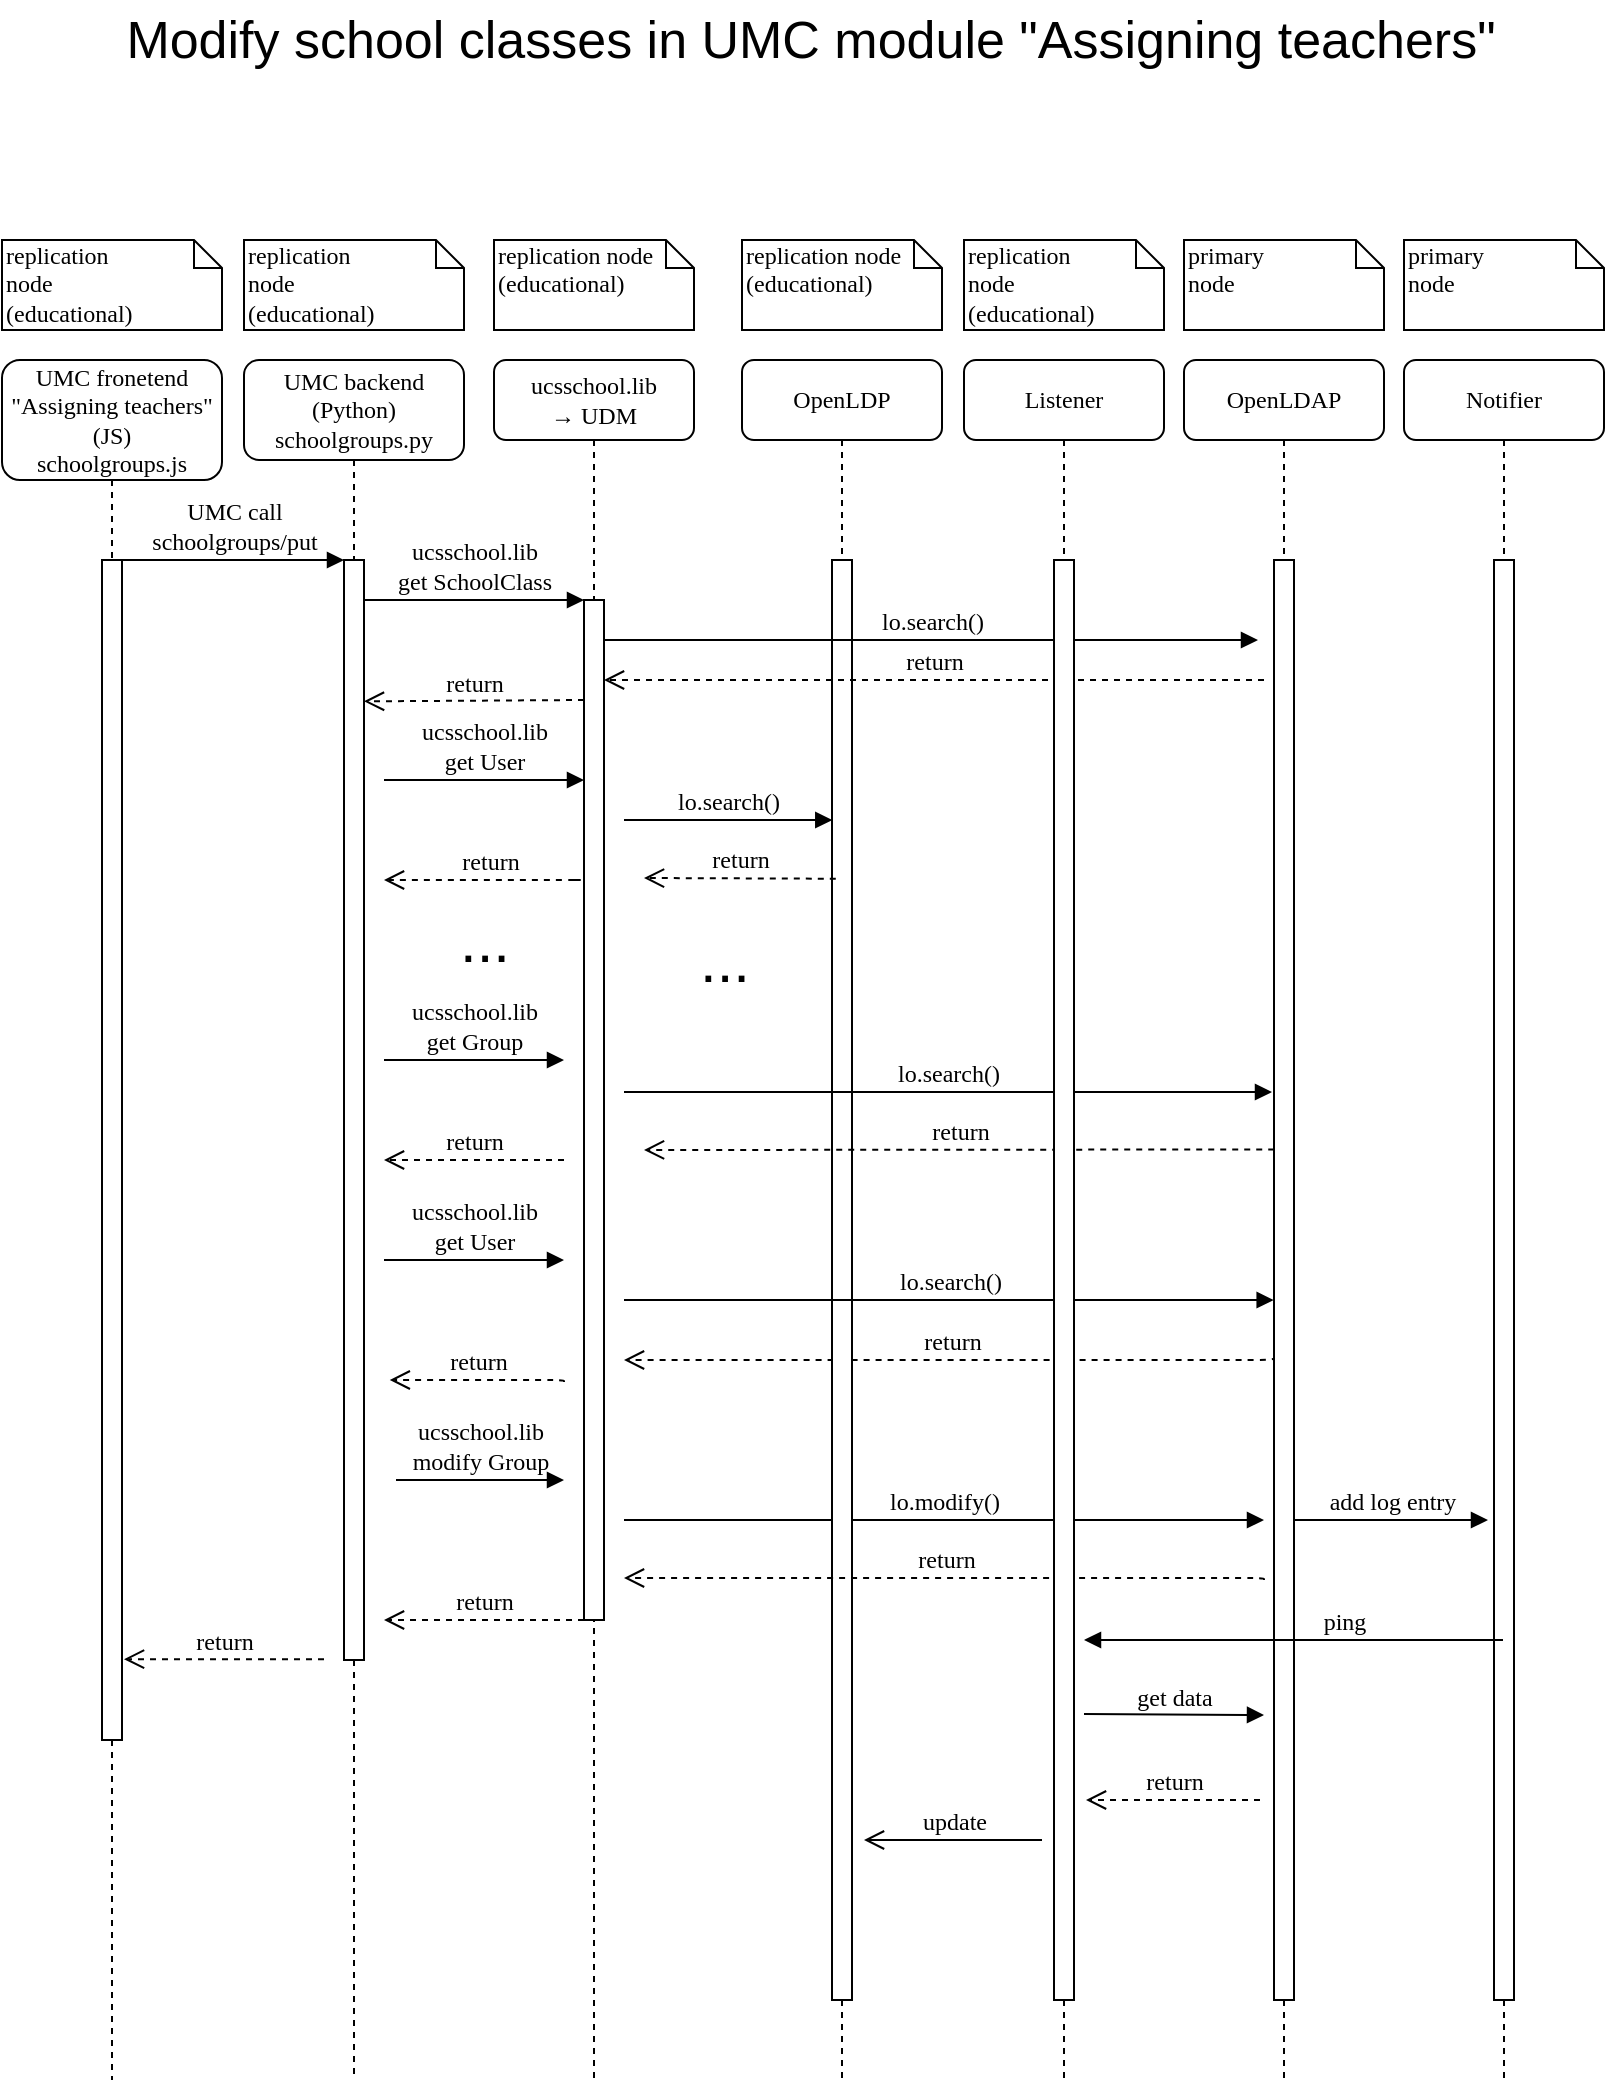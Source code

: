 <mxfile version="18.0.1" type="device"><diagram name="Page-1" id="13e1069c-82ec-6db2-03f1-153e76fe0fe0"><mxGraphModel dx="1296" dy="1419" grid="1" gridSize="10" guides="1" tooltips="1" connect="1" arrows="1" fold="1" page="1" pageScale="1" pageWidth="827" pageHeight="1169" background="none" math="0" shadow="0"><root><mxCell id="0"/><mxCell id="1" parent="0"/><mxCell id="7baba1c4bc27f4b0-2" value="UMC backend (Python) schoolgroups.py" style="shape=umlLifeline;perimeter=lifelinePerimeter;whiteSpace=wrap;html=1;container=1;collapsible=0;recursiveResize=0;outlineConnect=0;rounded=1;shadow=0;comic=0;labelBackgroundColor=none;strokeWidth=1;fontFamily=Verdana;fontSize=12;align=center;size=50;" parent="1" vertex="1"><mxGeometry x="130" y="220" width="110" height="860" as="geometry"/></mxCell><mxCell id="7baba1c4bc27f4b0-10" value="" style="html=1;points=[];perimeter=orthogonalPerimeter;rounded=0;shadow=0;comic=0;labelBackgroundColor=none;strokeWidth=1;fontFamily=Verdana;fontSize=12;align=center;" parent="7baba1c4bc27f4b0-2" vertex="1"><mxGeometry x="50" y="100" width="10" height="550" as="geometry"/></mxCell><mxCell id="XR3TEOCSKrYN61xbRxGi-11" value="return" style="html=1;verticalAlign=bottom;endArrow=open;dashed=1;endSize=8;labelBackgroundColor=none;fontFamily=Verdana;fontSize=12;edgeStyle=elbowEdgeStyle;elbow=vertical;" parent="7baba1c4bc27f4b0-2" edge="1"><mxGeometry relative="1" as="geometry"><mxPoint x="72.89" y="510.54" as="targetPoint"/><Array as="points"><mxPoint x="130" y="510"/><mxPoint x="220" y="530"/><mxPoint x="149.89" y="639.54"/><mxPoint x="229.89" y="410.54"/></Array><mxPoint x="160" y="511" as="sourcePoint"/></mxGeometry></mxCell><mxCell id="XR3TEOCSKrYN61xbRxGi-33" value="return" style="html=1;verticalAlign=bottom;endArrow=open;dashed=1;endSize=8;labelBackgroundColor=none;fontFamily=Verdana;fontSize=12;edgeStyle=elbowEdgeStyle;elbow=vertical;" parent="7baba1c4bc27f4b0-2" edge="1"><mxGeometry x="0.002" relative="1" as="geometry"><mxPoint x="70" y="630" as="targetPoint"/><Array as="points"><mxPoint x="125" y="630"/><mxPoint x="-135" y="460"/><mxPoint x="-105" y="420"/><mxPoint x="-85" y="410"/><mxPoint x="-76" y="490"/><mxPoint x="-86" y="619"/><mxPoint x="-6" y="390"/></Array><mxPoint x="170" y="630" as="sourcePoint"/><mxPoint as="offset"/></mxGeometry></mxCell><mxCell id="7baba1c4bc27f4b0-3" value="ucsschool.lib&lt;br&gt;→ UDM" style="shape=umlLifeline;perimeter=lifelinePerimeter;whiteSpace=wrap;html=1;container=1;collapsible=0;recursiveResize=0;outlineConnect=0;rounded=1;shadow=0;comic=0;labelBackgroundColor=none;strokeWidth=1;fontFamily=Verdana;fontSize=12;align=center;size=40;" parent="1" vertex="1"><mxGeometry x="255" y="220" width="100" height="860" as="geometry"/></mxCell><mxCell id="7baba1c4bc27f4b0-13" value="" style="html=1;points=[];perimeter=orthogonalPerimeter;rounded=0;shadow=0;comic=0;labelBackgroundColor=none;strokeWidth=1;fontFamily=Verdana;fontSize=12;align=center;" parent="7baba1c4bc27f4b0-3" vertex="1"><mxGeometry x="45" y="120" width="10" height="510" as="geometry"/></mxCell><mxCell id="bNEd93konDF89wfGVG_x-20" value="ucsschool.lib&lt;br&gt;get User" style="html=1;verticalAlign=bottom;endArrow=block;labelBackgroundColor=none;fontFamily=Verdana;fontSize=12;edgeStyle=elbowEdgeStyle;elbow=vertical;" parent="7baba1c4bc27f4b0-3" edge="1"><mxGeometry x="-0.002" relative="1" as="geometry"><mxPoint x="-55" y="210" as="sourcePoint"/><mxPoint x="45" y="210" as="targetPoint"/><mxPoint as="offset"/></mxGeometry></mxCell><mxCell id="XR3TEOCSKrYN61xbRxGi-6" value="return" style="html=1;verticalAlign=bottom;endArrow=open;dashed=1;endSize=8;labelBackgroundColor=none;fontFamily=Verdana;fontSize=12;edgeStyle=elbowEdgeStyle;elbow=vertical;" parent="7baba1c4bc27f4b0-3" edge="1"><mxGeometry x="0.002" relative="1" as="geometry"><mxPoint x="-55" y="400" as="targetPoint"/><Array as="points"><mxPoint x="15" y="400"/><mxPoint x="-15" y="450"/><mxPoint x="15" y="410"/><mxPoint x="35" y="400"/><mxPoint x="44" y="480"/><mxPoint x="34" y="609"/><mxPoint x="114" y="380"/></Array><mxPoint x="35" y="400" as="sourcePoint"/><mxPoint as="offset"/></mxGeometry></mxCell><mxCell id="XR3TEOCSKrYN61xbRxGi-12" value="ucsschool.lib&lt;br&gt;modify Group" style="html=1;verticalAlign=bottom;endArrow=block;labelBackgroundColor=none;fontFamily=Verdana;fontSize=12;edgeStyle=elbowEdgeStyle;elbow=vertical;exitX=1.282;exitY=0.698;exitDx=0;exitDy=0;exitPerimeter=0;" parent="7baba1c4bc27f4b0-3" edge="1"><mxGeometry x="-0.002" relative="1" as="geometry"><mxPoint x="-49.0" y="560" as="sourcePoint"/><mxPoint x="35" y="560" as="targetPoint"/><mxPoint as="offset"/></mxGeometry></mxCell><mxCell id="7baba1c4bc27f4b0-4" value="OpenLDP" style="shape=umlLifeline;perimeter=lifelinePerimeter;whiteSpace=wrap;html=1;container=1;collapsible=0;recursiveResize=0;outlineConnect=0;rounded=1;shadow=0;comic=0;labelBackgroundColor=none;strokeWidth=1;fontFamily=Verdana;fontSize=12;align=center;size=40;" parent="1" vertex="1"><mxGeometry x="379" y="220" width="100" height="860" as="geometry"/></mxCell><mxCell id="bNEd93konDF89wfGVG_x-21" value="lo.search()" style="html=1;verticalAlign=bottom;endArrow=block;labelBackgroundColor=none;fontFamily=Verdana;fontSize=12;edgeStyle=elbowEdgeStyle;elbow=vertical;entryX=0.014;entryY=0.002;entryDx=0;entryDy=0;entryPerimeter=0;" parent="7baba1c4bc27f4b0-4" edge="1"><mxGeometry relative="1" as="geometry"><mxPoint x="-59" y="230" as="sourcePoint"/><Array as="points"><mxPoint x="-19" y="230"/><mxPoint x="-9" y="220"/><mxPoint x="-9" y="240"/><mxPoint x="-20" y="270"/></Array><mxPoint x="45.14" y="230.06" as="targetPoint"/></mxGeometry></mxCell><mxCell id="XR3TEOCSKrYN61xbRxGi-10" value="return" style="html=1;verticalAlign=bottom;endArrow=open;dashed=1;endSize=8;labelBackgroundColor=none;fontFamily=Verdana;fontSize=12;edgeStyle=elbowEdgeStyle;elbow=vertical;exitX=0.052;exitY=0.928;exitDx=0;exitDy=0;exitPerimeter=0;" parent="7baba1c4bc27f4b0-4" edge="1"><mxGeometry relative="1" as="geometry"><mxPoint x="-59" y="500" as="targetPoint"/><Array as="points"><mxPoint x="-19" y="500"/><mxPoint x="41.77" y="590.27"/><mxPoint x="120.93" y="879.44"/></Array><mxPoint x="266.52" y="497.84" as="sourcePoint"/></mxGeometry></mxCell><mxCell id="XR3TEOCSKrYN61xbRxGi-13" value="lo.modify()" style="html=1;verticalAlign=bottom;endArrow=block;labelBackgroundColor=none;fontFamily=Verdana;fontSize=12;edgeStyle=elbowEdgeStyle;elbow=vertical;exitX=1.018;exitY=0.74;exitDx=0;exitDy=0;exitPerimeter=0;" parent="7baba1c4bc27f4b0-4" edge="1"><mxGeometry relative="1" as="geometry"><mxPoint x="-59.0" y="580" as="sourcePoint"/><Array as="points"><mxPoint x="191" y="580"/><mxPoint x="191" y="590"/><mxPoint x="75.82" y="580.8"/></Array><mxPoint x="261" y="580" as="targetPoint"/></mxGeometry></mxCell><mxCell id="XR3TEOCSKrYN61xbRxGi-31" value="" style="html=1;points=[];perimeter=orthogonalPerimeter;rounded=0;shadow=0;comic=0;labelBackgroundColor=none;strokeWidth=1;fontFamily=Verdana;fontSize=12;align=center;" parent="7baba1c4bc27f4b0-4" vertex="1"><mxGeometry x="45" y="100" width="10" height="720" as="geometry"/></mxCell><mxCell id="7baba1c4bc27f4b0-5" value="&lt;span style=&quot;&quot;&gt;OpenLDAP&lt;/span&gt;" style="shape=umlLifeline;perimeter=lifelinePerimeter;whiteSpace=wrap;html=1;container=1;collapsible=0;recursiveResize=0;outlineConnect=0;rounded=1;shadow=0;comic=0;labelBackgroundColor=none;strokeWidth=1;fontFamily=Verdana;fontSize=12;align=center;" parent="1" vertex="1"><mxGeometry x="600" y="220" width="100" height="860" as="geometry"/></mxCell><mxCell id="XR3TEOCSKrYN61xbRxGi-14" value="" style="html=1;points=[];perimeter=orthogonalPerimeter;rounded=0;shadow=0;comic=0;labelBackgroundColor=none;strokeWidth=1;fontFamily=Verdana;fontSize=12;align=center;" parent="7baba1c4bc27f4b0-5" vertex="1"><mxGeometry x="45" y="100" width="10" height="720" as="geometry"/></mxCell><mxCell id="7baba1c4bc27f4b0-8" value="UMC fronetend &quot;Assigning teachers&quot; (JS)&lt;br&gt;schoolgroups.js" style="shape=umlLifeline;perimeter=lifelinePerimeter;whiteSpace=wrap;html=1;container=1;collapsible=0;recursiveResize=0;outlineConnect=0;rounded=1;shadow=0;comic=0;labelBackgroundColor=none;strokeWidth=1;fontFamily=Verdana;fontSize=12;align=center;size=60;" parent="1" vertex="1"><mxGeometry x="9" y="220" width="110" height="860" as="geometry"/></mxCell><mxCell id="7baba1c4bc27f4b0-9" value="" style="html=1;points=[];perimeter=orthogonalPerimeter;rounded=0;shadow=0;comic=0;labelBackgroundColor=none;strokeWidth=1;fontFamily=Verdana;fontSize=12;align=center;" parent="7baba1c4bc27f4b0-8" vertex="1"><mxGeometry x="50" y="100" width="10" height="590" as="geometry"/></mxCell><mxCell id="XR3TEOCSKrYN61xbRxGi-34" value="return" style="html=1;verticalAlign=bottom;endArrow=open;dashed=1;endSize=8;labelBackgroundColor=none;fontFamily=Verdana;fontSize=12;edgeStyle=elbowEdgeStyle;elbow=vertical;" parent="7baba1c4bc27f4b0-8" edge="1"><mxGeometry x="0.002" relative="1" as="geometry"><mxPoint x="61" y="649.58" as="targetPoint"/><Array as="points"><mxPoint x="101" y="649.58"/><mxPoint x="-274" y="259.58"/><mxPoint x="-244" y="219.58"/><mxPoint x="-224" y="209.58"/><mxPoint x="-215" y="289.58"/><mxPoint x="-225" y="418.58"/><mxPoint x="-145" y="189.58"/></Array><mxPoint x="161" y="649.58" as="sourcePoint"/><mxPoint as="offset"/></mxGeometry></mxCell><mxCell id="7baba1c4bc27f4b0-17" value="lo.search()" style="html=1;verticalAlign=bottom;endArrow=block;labelBackgroundColor=none;fontFamily=Verdana;fontSize=12;edgeStyle=elbowEdgeStyle;elbow=vertical;" parent="1" source="7baba1c4bc27f4b0-13" edge="1"><mxGeometry relative="1" as="geometry"><mxPoint x="379" y="360" as="sourcePoint"/><Array as="points"><mxPoint x="329" y="360"/></Array><mxPoint x="637" y="360" as="targetPoint"/></mxGeometry></mxCell><mxCell id="7baba1c4bc27f4b0-11" value="UMC call&lt;br&gt;schoolgroups/put" style="html=1;verticalAlign=bottom;endArrow=block;entryX=0;entryY=0;labelBackgroundColor=none;fontFamily=Verdana;fontSize=12;edgeStyle=elbowEdgeStyle;elbow=vertical;" parent="1" source="7baba1c4bc27f4b0-9" target="7baba1c4bc27f4b0-10" edge="1"><mxGeometry x="-0.003" relative="1" as="geometry"><mxPoint x="139" y="330" as="sourcePoint"/><mxPoint as="offset"/></mxGeometry></mxCell><mxCell id="7baba1c4bc27f4b0-14" value="ucsschool.lib&lt;br&gt;get SchoolClass" style="html=1;verticalAlign=bottom;endArrow=block;entryX=0;entryY=0;labelBackgroundColor=none;fontFamily=Verdana;fontSize=12;edgeStyle=elbowEdgeStyle;elbow=vertical;" parent="1" source="7baba1c4bc27f4b0-10" target="7baba1c4bc27f4b0-13" edge="1"><mxGeometry x="-0.002" relative="1" as="geometry"><mxPoint x="289" y="340" as="sourcePoint"/><mxPoint as="offset"/></mxGeometry></mxCell><mxCell id="7baba1c4bc27f4b0-40" value="replication&lt;br&gt;node&lt;br&gt;(educational)" style="shape=note;whiteSpace=wrap;html=1;size=14;verticalAlign=top;align=left;spacingTop=-6;rounded=0;shadow=0;comic=0;labelBackgroundColor=none;strokeWidth=1;fontFamily=Verdana;fontSize=12" parent="1" vertex="1"><mxGeometry x="9" y="160" width="110" height="45" as="geometry"/></mxCell><mxCell id="7baba1c4bc27f4b0-41" value="replication&lt;br&gt;node&lt;br&gt;(educational)" style="shape=note;whiteSpace=wrap;html=1;size=14;verticalAlign=top;align=left;spacingTop=-6;rounded=0;shadow=0;comic=0;labelBackgroundColor=none;strokeWidth=1;fontFamily=Verdana;fontSize=12" parent="1" vertex="1"><mxGeometry x="130" y="160" width="110" height="45" as="geometry"/></mxCell><mxCell id="7baba1c4bc27f4b0-42" value="replication node&lt;br&gt;(educational)" style="shape=note;whiteSpace=wrap;html=1;size=14;verticalAlign=top;align=left;spacingTop=-6;rounded=0;shadow=0;comic=0;labelBackgroundColor=none;strokeWidth=1;fontFamily=Verdana;fontSize=12" parent="1" vertex="1"><mxGeometry x="255" y="160" width="100" height="45" as="geometry"/></mxCell><mxCell id="7baba1c4bc27f4b0-43" value="replication node&lt;br&gt;(educational)" style="shape=note;whiteSpace=wrap;html=1;size=14;verticalAlign=top;align=left;spacingTop=-6;rounded=0;shadow=0;comic=0;labelBackgroundColor=none;strokeWidth=1;fontFamily=Verdana;fontSize=12" parent="1" vertex="1"><mxGeometry x="379" y="160" width="100" height="45" as="geometry"/></mxCell><mxCell id="7baba1c4bc27f4b0-44" value="primary&lt;br&gt;node" style="shape=note;whiteSpace=wrap;html=1;size=14;verticalAlign=top;align=left;spacingTop=-6;rounded=0;shadow=0;comic=0;labelBackgroundColor=none;strokeWidth=1;fontFamily=Verdana;fontSize=12" parent="1" vertex="1"><mxGeometry x="600" y="160" width="100" height="45" as="geometry"/></mxCell><mxCell id="bNEd93konDF89wfGVG_x-17" value="Modify school classes in UMC module &quot;Assigning teachers&quot;" style="text;html=1;align=center;verticalAlign=middle;resizable=0;points=[];autosize=1;strokeColor=none;fillColor=none;fontSize=26;" parent="1" vertex="1"><mxGeometry x="58" y="40" width="710" height="40" as="geometry"/></mxCell><mxCell id="bNEd93konDF89wfGVG_x-8" value="return" style="html=1;verticalAlign=bottom;endArrow=open;dashed=1;endSize=8;labelBackgroundColor=none;fontFamily=Verdana;fontSize=12;edgeStyle=elbowEdgeStyle;elbow=vertical;" parent="1" target="7baba1c4bc27f4b0-13" edge="1"><mxGeometry relative="1" as="geometry"><mxPoint x="329" y="400" as="targetPoint"/><Array as="points"><mxPoint x="520" y="380"/><mxPoint x="529" y="400"/><mxPoint x="525.33" y="539.17"/></Array><mxPoint x="640" y="380" as="sourcePoint"/></mxGeometry></mxCell><mxCell id="bNEd93konDF89wfGVG_x-19" value="return" style="html=1;verticalAlign=bottom;endArrow=open;dashed=1;endSize=8;labelBackgroundColor=none;fontFamily=Verdana;fontSize=12;edgeStyle=elbowEdgeStyle;elbow=vertical;" parent="1" edge="1"><mxGeometry relative="1" as="geometry"><mxPoint x="190" y="390" as="targetPoint"/><Array as="points"><mxPoint x="271.63" y="390.68"/></Array><mxPoint x="300" y="390" as="sourcePoint"/></mxGeometry></mxCell><mxCell id="bNEd93konDF89wfGVG_x-11" value="return" style="html=1;verticalAlign=bottom;endArrow=open;dashed=1;endSize=8;labelBackgroundColor=none;fontFamily=Verdana;fontSize=12;edgeStyle=elbowEdgeStyle;elbow=vertical;exitX=0.19;exitY=0.979;exitDx=0;exitDy=0;exitPerimeter=0;" parent="1" edge="1"><mxGeometry relative="1" as="geometry"><mxPoint x="330" y="479" as="targetPoint"/><Array as="points"><mxPoint x="370" y="479"/><mxPoint x="370" y="470"/><mxPoint x="380" y="490"/><mxPoint x="389" y="519"/><mxPoint x="378.33" y="520.06"/><mxPoint x="384.66" y="580.06"/></Array><mxPoint x="425.9" y="479.37" as="sourcePoint"/></mxGeometry></mxCell><mxCell id="XR3TEOCSKrYN61xbRxGi-1" value="&lt;font style=&quot;font-size: 30px;&quot;&gt;...&lt;/font&gt;" style="text;html=1;align=center;verticalAlign=middle;resizable=0;points=[];autosize=1;strokeColor=none;fillColor=none;fontSize=30;" parent="1" vertex="1"><mxGeometry x="230" y="490" width="40" height="40" as="geometry"/></mxCell><mxCell id="XR3TEOCSKrYN61xbRxGi-3" value="lo.search()" style="html=1;verticalAlign=bottom;endArrow=block;labelBackgroundColor=none;fontFamily=Verdana;fontSize=12;edgeStyle=elbowEdgeStyle;elbow=vertical;entryX=-0.1;entryY=0.028;entryDx=0;entryDy=0;entryPerimeter=0;" parent="1" edge="1"><mxGeometry relative="1" as="geometry"><mxPoint x="320" y="586" as="sourcePoint"/><Array as="points"><mxPoint x="490" y="586"/><mxPoint x="449" y="661"/><mxPoint x="569" y="800"/></Array><mxPoint x="644.0" y="585.84" as="targetPoint"/></mxGeometry></mxCell><mxCell id="XR3TEOCSKrYN61xbRxGi-5" value="return" style="html=1;verticalAlign=bottom;endArrow=open;dashed=1;endSize=8;labelBackgroundColor=none;fontFamily=Verdana;fontSize=12;edgeStyle=elbowEdgeStyle;elbow=vertical;exitX=0.011;exitY=0.991;exitDx=0;exitDy=0;exitPerimeter=0;" parent="1" edge="1"><mxGeometry relative="1" as="geometry"><mxPoint x="330" y="615" as="targetPoint"/><Array as="points"><mxPoint x="480" y="615"/><mxPoint x="449" y="690"/><mxPoint x="528.16" y="979.17"/></Array><mxPoint x="645.11" y="614.73" as="sourcePoint"/></mxGeometry></mxCell><mxCell id="XR3TEOCSKrYN61xbRxGi-2" value="ucsschool.lib&lt;br&gt;get Group" style="html=1;verticalAlign=bottom;endArrow=block;labelBackgroundColor=none;fontFamily=Verdana;fontSize=12;edgeStyle=elbowEdgeStyle;elbow=vertical;" parent="1" edge="1"><mxGeometry x="-0.002" relative="1" as="geometry"><mxPoint x="200" y="570" as="sourcePoint"/><mxPoint x="290" y="570" as="targetPoint"/><mxPoint as="offset"/><Array as="points"><mxPoint x="260" y="570"/></Array></mxGeometry></mxCell><mxCell id="XR3TEOCSKrYN61xbRxGi-7" value="ucsschool.lib&lt;br&gt;get User" style="html=1;verticalAlign=bottom;endArrow=block;labelBackgroundColor=none;fontFamily=Verdana;fontSize=12;edgeStyle=elbowEdgeStyle;elbow=vertical;" parent="1" edge="1"><mxGeometry x="-0.002" relative="1" as="geometry"><mxPoint x="200" y="670" as="sourcePoint"/><mxPoint x="290" y="670" as="targetPoint"/><mxPoint as="offset"/><Array as="points"><mxPoint x="260" y="670"/><mxPoint x="220" y="660"/></Array></mxGeometry></mxCell><mxCell id="XR3TEOCSKrYN61xbRxGi-8" value="lo.search()" style="html=1;verticalAlign=bottom;endArrow=block;labelBackgroundColor=none;fontFamily=Verdana;fontSize=12;edgeStyle=elbowEdgeStyle;elbow=vertical;entryX=-0.017;entryY=-0.015;entryDx=0;entryDy=0;entryPerimeter=0;" parent="1" edge="1"><mxGeometry relative="1" as="geometry"><mxPoint x="320" y="690" as="sourcePoint"/><Array as="points"><mxPoint x="570" y="690"/><mxPoint x="580" y="750"/><mxPoint x="570" y="690"/><mxPoint x="645" y="690"/><mxPoint x="550" y="690"/><mxPoint x="459" y="770"/></Array><mxPoint x="644.83" y="689.55" as="targetPoint"/></mxGeometry></mxCell><mxCell id="XR3TEOCSKrYN61xbRxGi-15" value="return" style="html=1;verticalAlign=bottom;endArrow=open;dashed=1;endSize=8;labelBackgroundColor=none;fontFamily=Verdana;fontSize=12;edgeStyle=elbowEdgeStyle;elbow=vertical;" parent="1" edge="1"><mxGeometry relative="1" as="geometry"><mxPoint x="320" y="829" as="targetPoint"/><Array as="points"><mxPoint x="620" y="829"/><mxPoint x="549" y="950"/><mxPoint x="539.93" y="1109.44"/></Array><mxPoint x="640" y="830" as="sourcePoint"/></mxGeometry></mxCell><mxCell id="XR3TEOCSKrYN61xbRxGi-16" value="&lt;span style=&quot;&quot;&gt;Notifier&lt;br&gt;&lt;/span&gt;" style="shape=umlLifeline;perimeter=lifelinePerimeter;whiteSpace=wrap;html=1;container=1;collapsible=0;recursiveResize=0;outlineConnect=0;rounded=1;shadow=0;comic=0;labelBackgroundColor=none;strokeWidth=1;fontFamily=Verdana;fontSize=12;align=center;" parent="1" vertex="1"><mxGeometry x="710" y="220" width="100" height="860" as="geometry"/></mxCell><mxCell id="XR3TEOCSKrYN61xbRxGi-20" value="" style="html=1;points=[];perimeter=orthogonalPerimeter;rounded=0;shadow=0;comic=0;labelBackgroundColor=none;strokeWidth=1;fontFamily=Verdana;fontSize=12;align=center;" parent="XR3TEOCSKrYN61xbRxGi-16" vertex="1"><mxGeometry x="45" y="100" width="10" height="720" as="geometry"/></mxCell><mxCell id="XR3TEOCSKrYN61xbRxGi-21" value="primary&lt;br&gt;node" style="shape=note;whiteSpace=wrap;html=1;size=14;verticalAlign=top;align=left;spacingTop=-6;rounded=0;shadow=0;comic=0;labelBackgroundColor=none;strokeWidth=1;fontFamily=Verdana;fontSize=12" parent="1" vertex="1"><mxGeometry x="710" y="160" width="100" height="45" as="geometry"/></mxCell><mxCell id="XR3TEOCSKrYN61xbRxGi-22" value="&lt;span style=&quot;&quot;&gt;Listener&lt;br&gt;&lt;/span&gt;" style="shape=umlLifeline;perimeter=lifelinePerimeter;whiteSpace=wrap;html=1;container=1;collapsible=0;recursiveResize=0;outlineConnect=0;rounded=1;shadow=0;comic=0;labelBackgroundColor=none;strokeWidth=1;fontFamily=Verdana;fontSize=12;align=center;" parent="1" vertex="1"><mxGeometry x="490" y="220" width="100" height="860" as="geometry"/></mxCell><mxCell id="XR3TEOCSKrYN61xbRxGi-23" value="" style="html=1;points=[];perimeter=orthogonalPerimeter;rounded=0;shadow=0;comic=0;labelBackgroundColor=none;strokeWidth=1;fontFamily=Verdana;fontSize=12;align=center;" parent="XR3TEOCSKrYN61xbRxGi-22" vertex="1"><mxGeometry x="45" y="100" width="10" height="720" as="geometry"/></mxCell><mxCell id="XR3TEOCSKrYN61xbRxGi-29" value="get data" style="html=1;verticalAlign=bottom;endArrow=block;labelBackgroundColor=none;fontFamily=Verdana;fontSize=12;edgeStyle=elbowEdgeStyle;elbow=vertical;" parent="XR3TEOCSKrYN61xbRxGi-22" edge="1"><mxGeometry relative="1" as="geometry"><mxPoint x="60" y="677" as="sourcePoint"/><mxPoint x="150" y="678" as="targetPoint"/></mxGeometry></mxCell><mxCell id="XR3TEOCSKrYN61xbRxGi-36" value="update" style="html=1;verticalAlign=bottom;endArrow=open;endSize=8;labelBackgroundColor=none;fontFamily=Verdana;fontSize=12;edgeStyle=elbowEdgeStyle;elbow=vertical;" parent="XR3TEOCSKrYN61xbRxGi-22" edge="1"><mxGeometry relative="1" as="geometry"><mxPoint x="-50" y="740" as="targetPoint"/><Array as="points"><mxPoint x="-20" y="740"/><mxPoint x="20" y="639"/><mxPoint x="-51" y="760"/><mxPoint x="-60.07" y="919.44"/></Array><mxPoint x="39" y="740" as="sourcePoint"/></mxGeometry></mxCell><mxCell id="XR3TEOCSKrYN61xbRxGi-24" value="replication&lt;br&gt;node&lt;br&gt;(educational)" style="shape=note;whiteSpace=wrap;html=1;size=14;verticalAlign=top;align=left;spacingTop=-6;rounded=0;shadow=0;comic=0;labelBackgroundColor=none;strokeWidth=1;fontFamily=Verdana;fontSize=12" parent="1" vertex="1"><mxGeometry x="490" y="160" width="100" height="45" as="geometry"/></mxCell><mxCell id="bNEd93konDF89wfGVG_x-14" value="return" style="html=1;verticalAlign=bottom;endArrow=open;dashed=1;endSize=8;labelBackgroundColor=none;fontFamily=Verdana;fontSize=12;edgeStyle=elbowEdgeStyle;elbow=vertical;" parent="1" edge="1"><mxGeometry relative="1" as="geometry"><mxPoint x="200" y="480" as="targetPoint"/><Array as="points"><mxPoint x="300" y="480"/><mxPoint x="295" y="540"/></Array><mxPoint x="295" y="480" as="sourcePoint"/></mxGeometry></mxCell><mxCell id="XR3TEOCSKrYN61xbRxGi-27" value="add log entry" style="html=1;verticalAlign=bottom;endArrow=block;labelBackgroundColor=none;fontFamily=Verdana;fontSize=12;edgeStyle=elbowEdgeStyle;elbow=vertical;" parent="1" source="XR3TEOCSKrYN61xbRxGi-14" edge="1"><mxGeometry relative="1" as="geometry"><mxPoint x="709" y="1030" as="sourcePoint"/><Array as="points"><mxPoint x="700" y="800"/></Array><mxPoint x="752" y="800" as="targetPoint"/></mxGeometry></mxCell><mxCell id="XR3TEOCSKrYN61xbRxGi-28" value="ping" style="html=1;verticalAlign=bottom;endArrow=block;labelBackgroundColor=none;fontFamily=Verdana;fontSize=12;edgeStyle=elbowEdgeStyle;elbow=vertical;" parent="1" source="XR3TEOCSKrYN61xbRxGi-16" edge="1"><mxGeometry x="-0.242" relative="1" as="geometry"><mxPoint x="630" y="860.004" as="sourcePoint"/><mxPoint x="550" y="860" as="targetPoint"/><mxPoint as="offset"/></mxGeometry></mxCell><mxCell id="XR3TEOCSKrYN61xbRxGi-32" value="return" style="html=1;verticalAlign=bottom;endArrow=open;dashed=1;endSize=8;labelBackgroundColor=none;fontFamily=Verdana;fontSize=12;edgeStyle=elbowEdgeStyle;elbow=vertical;" parent="1" edge="1"><mxGeometry relative="1" as="geometry"><mxPoint x="551" y="940" as="targetPoint"/><Array as="points"><mxPoint x="590" y="940"/><mxPoint x="630" y="839"/><mxPoint x="559" y="960"/><mxPoint x="549.93" y="1119.44"/></Array><mxPoint x="638" y="940" as="sourcePoint"/></mxGeometry></mxCell><mxCell id="XR3TEOCSKrYN61xbRxGi-37" value="&lt;font style=&quot;font-size: 30px;&quot;&gt;...&lt;/font&gt;" style="text;html=1;align=center;verticalAlign=middle;resizable=0;points=[];autosize=1;strokeColor=none;fillColor=none;fontSize=30;" parent="1" vertex="1"><mxGeometry x="350" y="500" width="40" height="40" as="geometry"/></mxCell></root></mxGraphModel></diagram></mxfile>